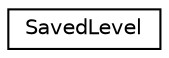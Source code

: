 digraph "Graphical Class Hierarchy"
{
 // LATEX_PDF_SIZE
  edge [fontname="Helvetica",fontsize="10",labelfontname="Helvetica",labelfontsize="10"];
  node [fontname="Helvetica",fontsize="10",shape=record];
  rankdir="LR";
  Node0 [label="SavedLevel",height=0.2,width=0.4,color="black", fillcolor="white", style="filled",URL="$class_saved_level.html",tooltip=" "];
}
